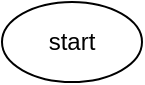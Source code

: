 <mxfile>
    <diagram id="1YgoD1OONXV7GOm5ZdOz" name="Page-1">
        <mxGraphModel dx="852" dy="454" grid="1" gridSize="10" guides="1" tooltips="1" connect="1" arrows="1" fold="1" page="1" pageScale="1" pageWidth="827" pageHeight="1169" math="0" shadow="0">
            <root>
                <mxCell id="0"/>
                <mxCell id="1" parent="0"/>
                <mxCell id="2" value="start" style="ellipse;whiteSpace=wrap;html=1;" vertex="1" parent="1">
                    <mxGeometry x="300" y="20" width="70" height="40" as="geometry"/>
                </mxCell>
            </root>
        </mxGraphModel>
    </diagram>
</mxfile>